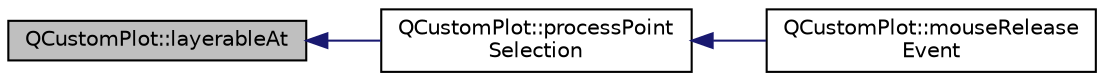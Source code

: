 digraph "QCustomPlot::layerableAt"
{
  edge [fontname="Helvetica",fontsize="10",labelfontname="Helvetica",labelfontsize="10"];
  node [fontname="Helvetica",fontsize="10",shape=record];
  rankdir="LR";
  Node464 [label="QCustomPlot::layerableAt",height=0.2,width=0.4,color="black", fillcolor="grey75", style="filled", fontcolor="black"];
  Node464 -> Node465 [dir="back",color="midnightblue",fontsize="10",style="solid",fontname="Helvetica"];
  Node465 [label="QCustomPlot::processPoint\lSelection",height=0.2,width=0.4,color="black", fillcolor="white", style="filled",URL="$class_q_custom_plot.html#ac13c10fff6613e3e80e13c787b010838"];
  Node465 -> Node466 [dir="back",color="midnightblue",fontsize="10",style="solid",fontname="Helvetica"];
  Node466 [label="QCustomPlot::mouseRelease\lEvent",height=0.2,width=0.4,color="black", fillcolor="white", style="filled",URL="$class_q_custom_plot.html#adc24846f52199e5a9bc35c387a6ce68d"];
}

